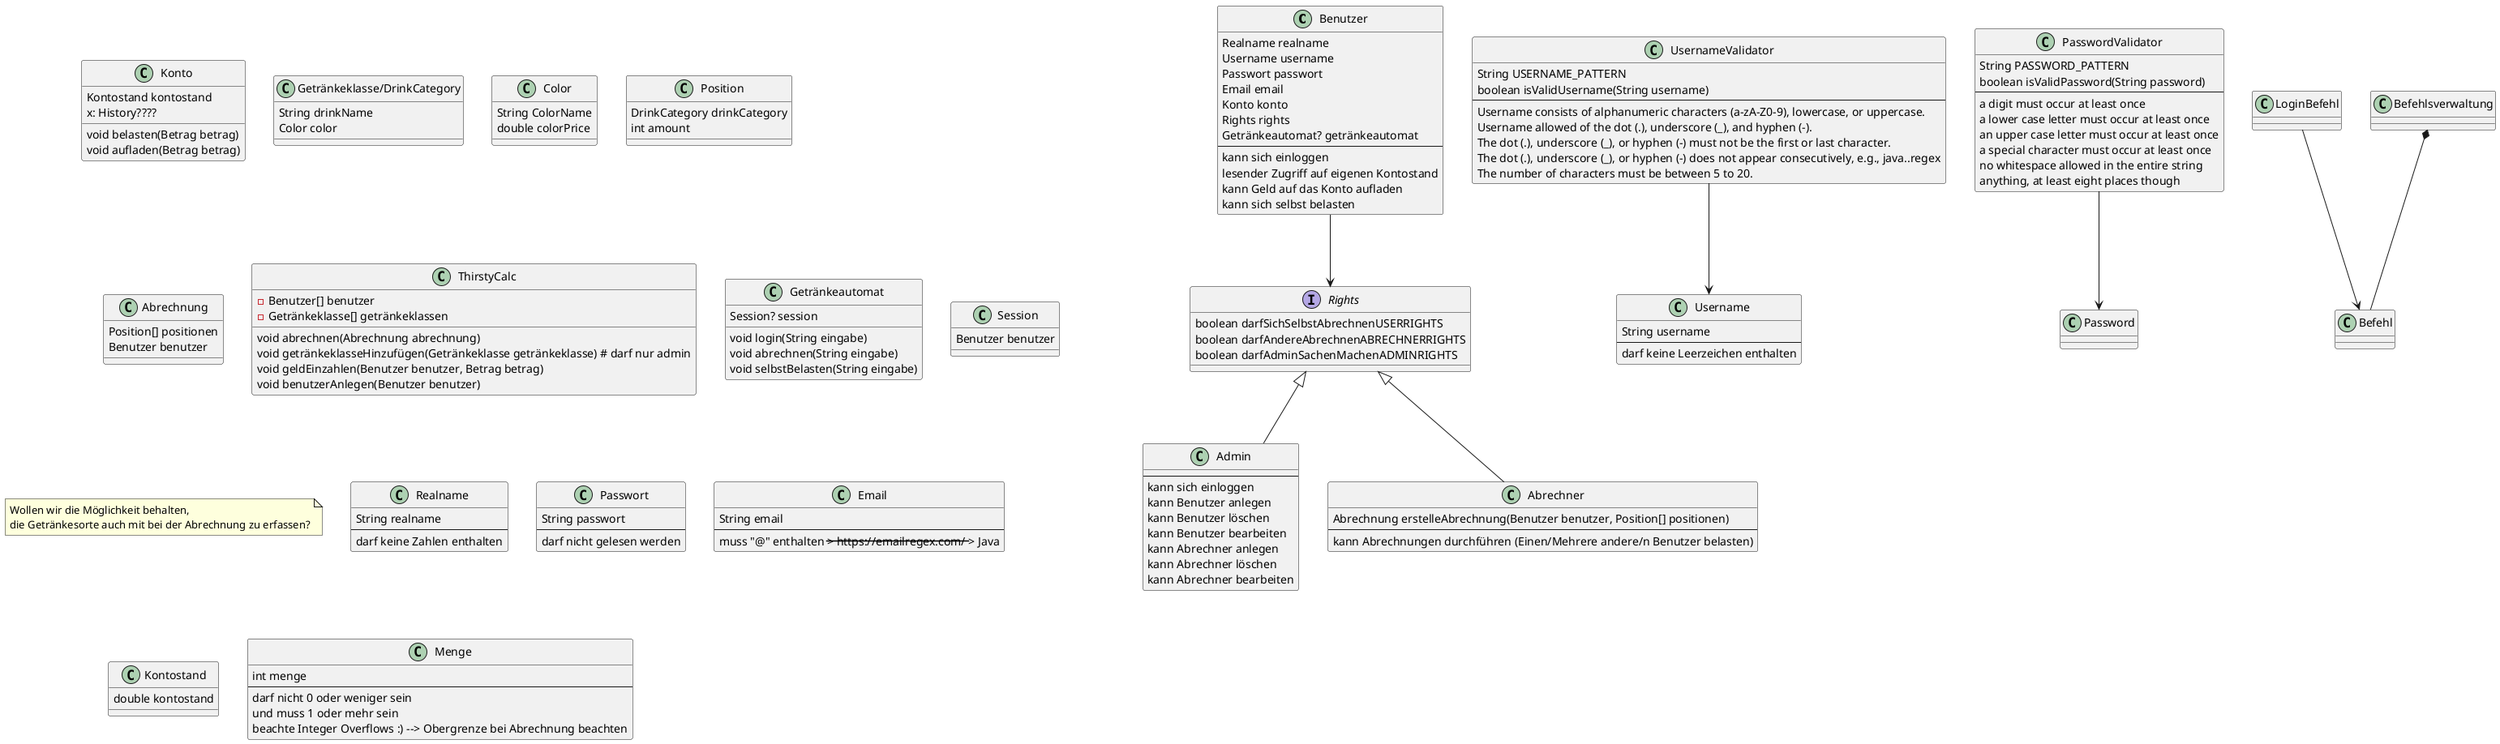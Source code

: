 @startuml
class Benutzer {
  Realname realname
  Username username
  Passwort passwort
  Email email
  Konto konto
  Rights rights
  Getränkeautomat? getränkeautomat
---
  kann sich einloggen
  lesender Zugriff auf eigenen Kontostand
  kann Geld auf das Konto aufladen
  kann sich selbst belasten
}

interface Rights {
  boolean darfSichSelbstAbrechnenUSERRIGHTS
  boolean darfAndereAbrechnenABRECHNERRIGHTS
  boolean darfAdminSachenMachenADMINRIGHTS
}

Benutzer --> Rights
Rights <|-- Admin
Rights <|-- Abrechner

class Konto {
  Kontostand kontostand
  x: History????
  void belasten(Betrag betrag)
  void aufladen(Betrag betrag)
}

class Admin {
---
  kann sich einloggen
  kann Benutzer anlegen
  kann Benutzer löschen
  kann Benutzer bearbeiten
  kann Abrechner anlegen
  kann Abrechner löschen
  kann Abrechner bearbeiten
}

class Abrechner {
  Abrechnung erstelleAbrechnung(Benutzer benutzer, Position[] positionen)
---
  kann Abrechnungen durchführen (Einen/Mehrere andere/n Benutzer belasten)
}

UsernameValidator --> Username
PasswordValidator --> Password

class Getränkeklasse/DrinkCategory {
  String drinkName
  Color color
}

class Color {
   String ColorName
   double colorPrice 
}

class Position {
  DrinkCategory drinkCategory
  int amount
}

class Abrechnung {
  Position[] positionen
  Benutzer benutzer
}

class ThirstyCalc {
  -Benutzer[] benutzer
  -Getränkeklasse[] getränkeklassen
  void abrechnen(Abrechnung abrechnung)
  void getränkeklasseHinzufügen(Getränkeklasse getränkeklasse) # darf nur admin
  void geldEinzahlen(Benutzer benutzer, Betrag betrag)
  void benutzerAnlegen(Benutzer benutzer)
}

class Getränkeautomat {
  Session? session
  void login(String eingabe)
  void abrechnen(String eingabe)
  void selbstBelasten(String eingabe)
}

class Session {
  Benutzer benutzer
}

class Befehl
class LoginBefehl
LoginBefehl --> Befehl

class Befehlsverwaltung
Befehlsverwaltung *-- Befehl

note "Wollen wir die Möglichkeit behalten,\ndie Getränkesorte auch mit bei der Abrechnung zu erfassen?" as N1

class Realname {
  String realname
---
darf keine Zahlen enthalten
}

class Username {
  String username
---
  darf keine Leerzeichen enthalten
}

class Passwort {
  String passwort
---
darf nicht gelesen werden
}

class Email {
  String email
---
muss "@" enthalten --> https://emailregex.com/ --> Java
}

class Kontostand {
  double kontostand
}

class Menge {
  int menge
---
darf nicht 0 oder weniger sein
und muss 1 oder mehr sein
beachte Integer Overflows :) --> Obergrenze bei Abrechnung beachten
}


class PasswordValidator{
  String PASSWORD_PATTERN
  boolean isValidPassword(String password)
---
a digit must occur at least once
a lower case letter must occur at least once
an upper case letter must occur at least once
a special character must occur at least once
no whitespace allowed in the entire string
anything, at least eight places though
}


class UsernameValidator{
    String USERNAME_PATTERN
    boolean isValidUsername(String username)
---
Username consists of alphanumeric characters (a-zA-Z0-9), lowercase, or uppercase.
Username allowed of the dot (.), underscore (_), and hyphen (-).
The dot (.), underscore (_), or hyphen (-) must not be the first or last character.
The dot (.), underscore (_), or hyphen (-) does not appear consecutively, e.g., java..regex
The number of characters must be between 5 to 20.
}

@enduml